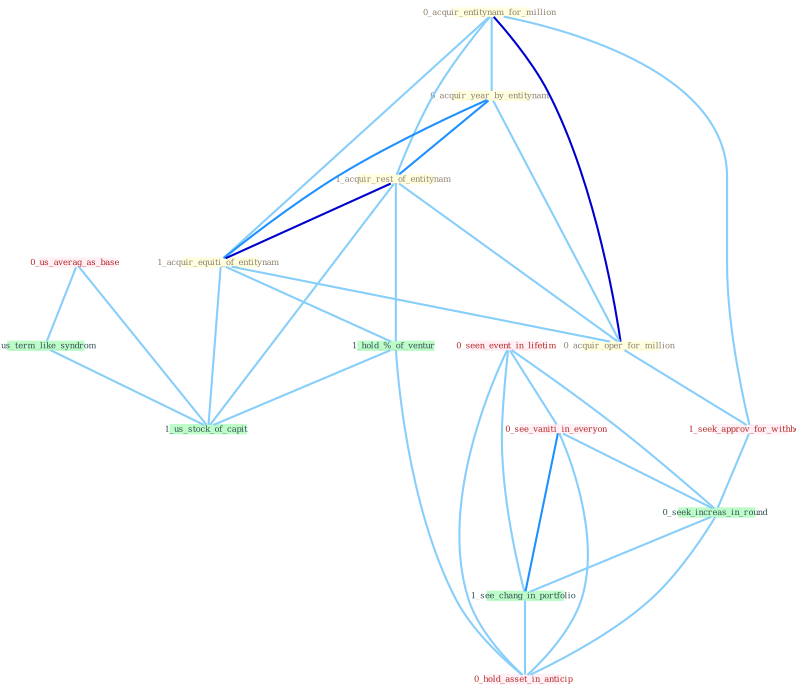 Graph G{ 
    node
    [shape=polygon,style=filled,width=.5,height=.06,color="#BDFCC9",fixedsize=true,fontsize=4,
    fontcolor="#2f4f4f"];
    {node
    [color="#ffffe0", fontcolor="#8b7d6b"] "0_acquir_entitynam_for_million " "0_acquir_year_by_entitynam " "1_acquir_rest_of_entitynam " "1_acquir_equiti_of_entitynam " "0_acquir_oper_for_million "}
{node [color="#fff0f5", fontcolor="#b22222"] "0_seen_event_in_lifetim " "0_us_averag_as_base " "1_seek_approv_for_withhold " "0_see_vaniti_in_everyon " "0_hold_asset_in_anticip "}
edge [color="#B0E2FF"];

	"0_acquir_entitynam_for_million " -- "0_acquir_year_by_entitynam " [w="1", color="#87cefa" ];
	"0_acquir_entitynam_for_million " -- "1_acquir_rest_of_entitynam " [w="1", color="#87cefa" ];
	"0_acquir_entitynam_for_million " -- "1_acquir_equiti_of_entitynam " [w="1", color="#87cefa" ];
	"0_acquir_entitynam_for_million " -- "0_acquir_oper_for_million " [w="3", color="#0000cd" , len=0.6];
	"0_acquir_entitynam_for_million " -- "1_seek_approv_for_withhold " [w="1", color="#87cefa" ];
	"0_acquir_year_by_entitynam " -- "1_acquir_rest_of_entitynam " [w="2", color="#1e90ff" , len=0.8];
	"0_acquir_year_by_entitynam " -- "1_acquir_equiti_of_entitynam " [w="2", color="#1e90ff" , len=0.8];
	"0_acquir_year_by_entitynam " -- "0_acquir_oper_for_million " [w="1", color="#87cefa" ];
	"1_acquir_rest_of_entitynam " -- "1_acquir_equiti_of_entitynam " [w="3", color="#0000cd" , len=0.6];
	"1_acquir_rest_of_entitynam " -- "0_acquir_oper_for_million " [w="1", color="#87cefa" ];
	"1_acquir_rest_of_entitynam " -- "1_hold_%_of_ventur " [w="1", color="#87cefa" ];
	"1_acquir_rest_of_entitynam " -- "1_us_stock_of_capit " [w="1", color="#87cefa" ];
	"1_acquir_equiti_of_entitynam " -- "0_acquir_oper_for_million " [w="1", color="#87cefa" ];
	"1_acquir_equiti_of_entitynam " -- "1_hold_%_of_ventur " [w="1", color="#87cefa" ];
	"1_acquir_equiti_of_entitynam " -- "1_us_stock_of_capit " [w="1", color="#87cefa" ];
	"0_acquir_oper_for_million " -- "1_seek_approv_for_withhold " [w="1", color="#87cefa" ];
	"0_seen_event_in_lifetim " -- "0_see_vaniti_in_everyon " [w="1", color="#87cefa" ];
	"0_seen_event_in_lifetim " -- "0_seek_increas_in_round " [w="1", color="#87cefa" ];
	"0_seen_event_in_lifetim " -- "1_see_chang_in_portfolio " [w="1", color="#87cefa" ];
	"0_seen_event_in_lifetim " -- "0_hold_asset_in_anticip " [w="1", color="#87cefa" ];
	"0_us_averag_as_base " -- "1_us_term_like_syndrom " [w="1", color="#87cefa" ];
	"0_us_averag_as_base " -- "1_us_stock_of_capit " [w="1", color="#87cefa" ];
	"1_us_term_like_syndrom " -- "1_us_stock_of_capit " [w="1", color="#87cefa" ];
	"1_seek_approv_for_withhold " -- "0_seek_increas_in_round " [w="1", color="#87cefa" ];
	"1_hold_%_of_ventur " -- "1_us_stock_of_capit " [w="1", color="#87cefa" ];
	"1_hold_%_of_ventur " -- "0_hold_asset_in_anticip " [w="1", color="#87cefa" ];
	"0_see_vaniti_in_everyon " -- "0_seek_increas_in_round " [w="1", color="#87cefa" ];
	"0_see_vaniti_in_everyon " -- "1_see_chang_in_portfolio " [w="2", color="#1e90ff" , len=0.8];
	"0_see_vaniti_in_everyon " -- "0_hold_asset_in_anticip " [w="1", color="#87cefa" ];
	"0_seek_increas_in_round " -- "1_see_chang_in_portfolio " [w="1", color="#87cefa" ];
	"0_seek_increas_in_round " -- "0_hold_asset_in_anticip " [w="1", color="#87cefa" ];
	"1_see_chang_in_portfolio " -- "0_hold_asset_in_anticip " [w="1", color="#87cefa" ];
}